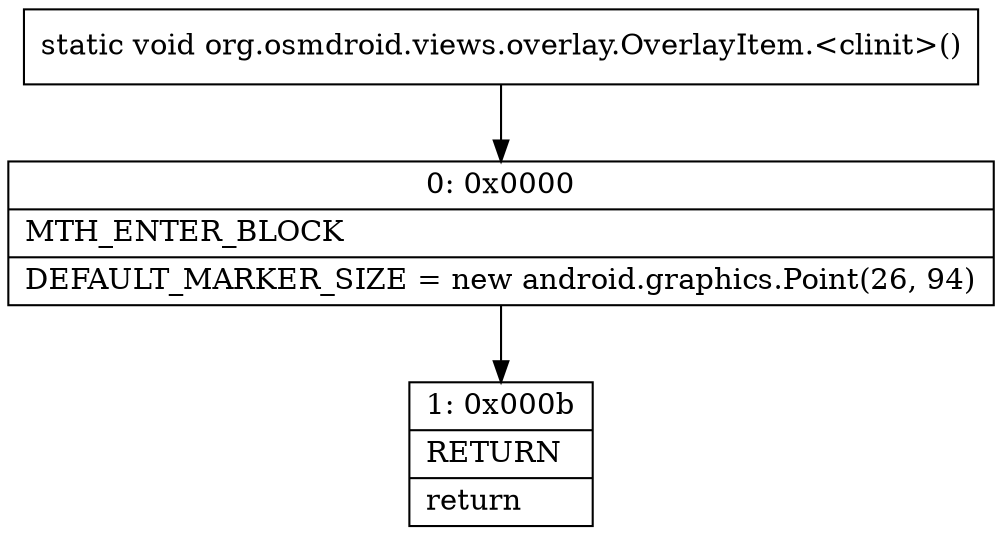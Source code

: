 digraph "CFG fororg.osmdroid.views.overlay.OverlayItem.\<clinit\>()V" {
Node_0 [shape=record,label="{0\:\ 0x0000|MTH_ENTER_BLOCK\l|DEFAULT_MARKER_SIZE = new android.graphics.Point(26, 94)\l}"];
Node_1 [shape=record,label="{1\:\ 0x000b|RETURN\l|return\l}"];
MethodNode[shape=record,label="{static void org.osmdroid.views.overlay.OverlayItem.\<clinit\>() }"];
MethodNode -> Node_0;
Node_0 -> Node_1;
}

